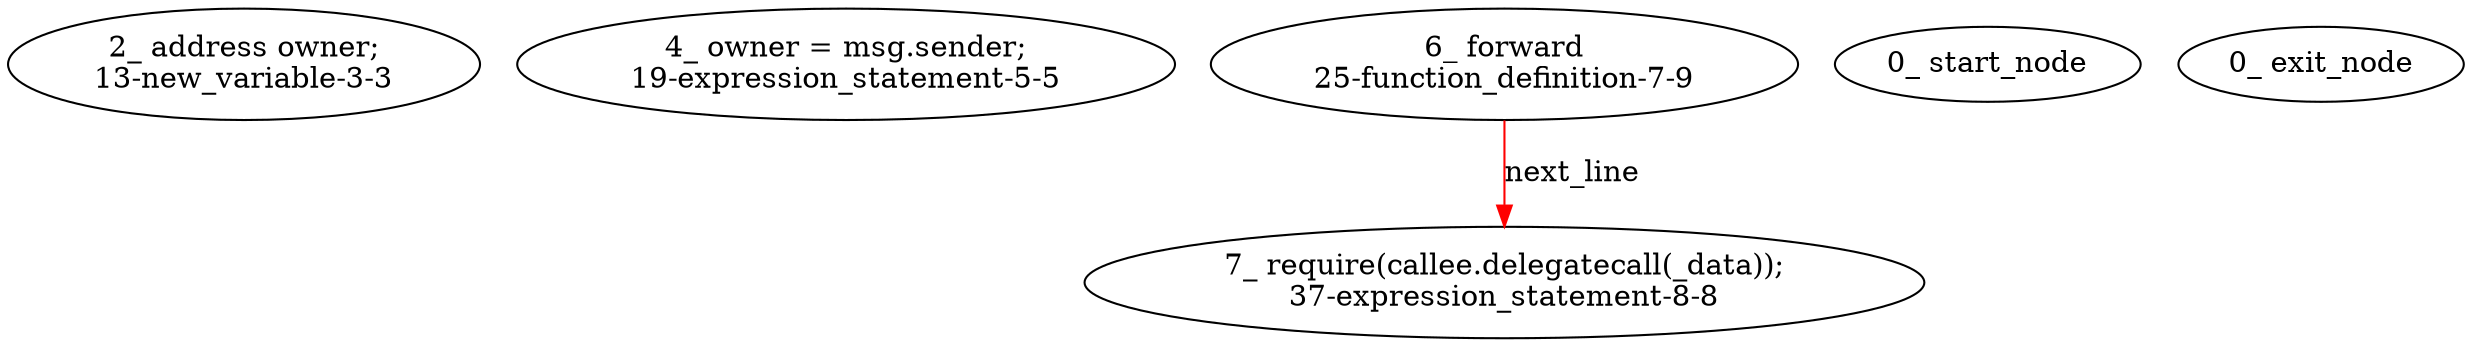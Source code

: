 digraph  {
13 [label="2_ address owner;\n13-new_variable-3-3", type_label=new_variable];
19 [label="4_ owner = msg.sender;\n19-expression_statement-5-5", type_label=expression_statement];
25 [label="6_ forward\n25-function_definition-7-9", type_label=function_definition];
37 [label="7_ require(callee.delegatecall(_data));\n37-expression_statement-8-8", type_label=expression_statement];
1 [label="0_ start_node", type_label=start];
2 [label="0_ exit_node", type_label=exit];
25 -> 37  [color=red, controlflow_type=next_line, edge_type=CFG_edge, key=0, label=next_line];
}
